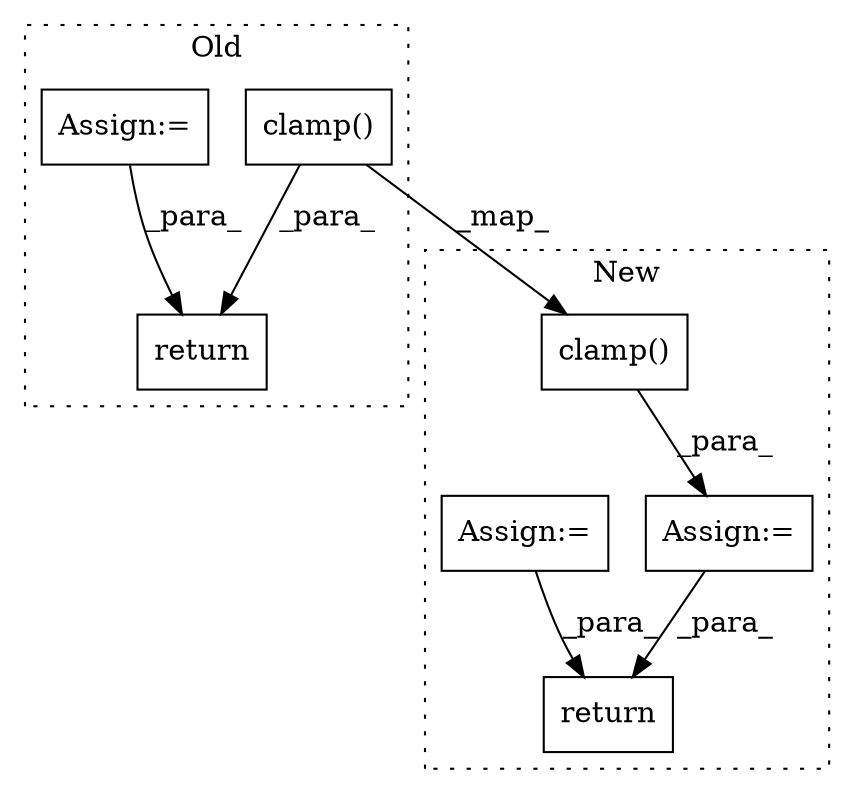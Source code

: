 digraph G {
subgraph cluster0 {
1 [label="clamp()" a="75" s="357" l="49" shape="box"];
5 [label="return" a="93" s="828" l="7" shape="box"];
6 [label="Assign:=" a="68" s="494" l="3" shape="box"];
label = "Old";
style="dotted";
}
subgraph cluster1 {
2 [label="clamp()" a="75" s="427" l="38" shape="box"];
3 [label="Assign:=" a="68" s="424" l="3" shape="box"];
4 [label="return" a="93" s="962" l="7" shape="box"];
7 [label="Assign:=" a="68" s="553" l="3" shape="box"];
label = "New";
style="dotted";
}
1 -> 2 [label="_map_"];
1 -> 5 [label="_para_"];
2 -> 3 [label="_para_"];
3 -> 4 [label="_para_"];
6 -> 5 [label="_para_"];
7 -> 4 [label="_para_"];
}